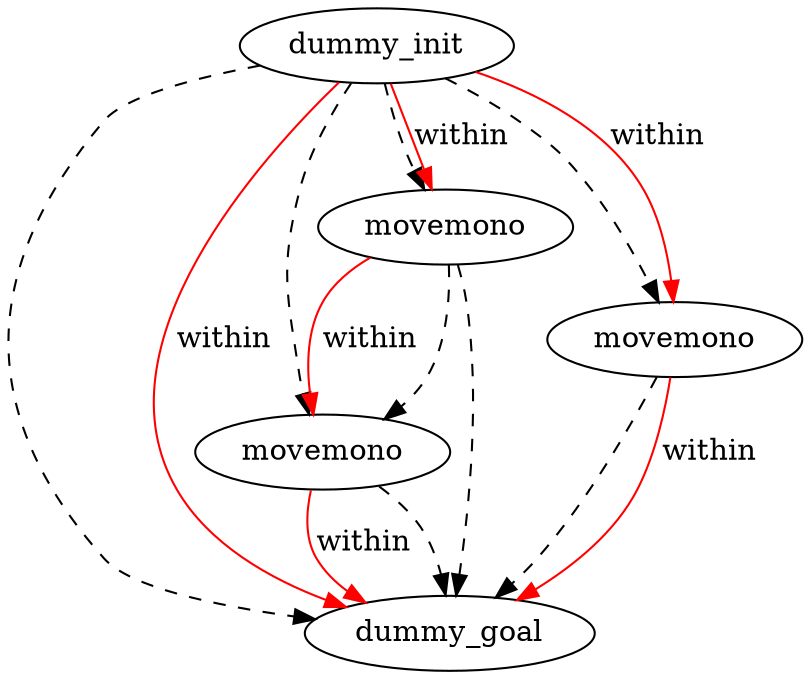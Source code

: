 digraph {
	"f37de751-2ace-e707-c3da-33f6766793b4" [label=dummy_init]
	"5499991c-e3b7-9340-cd73-4a64d213ecd9" [label=dummy_goal]
	"660aa3ba-68c3-cb28-4a15-6fb931f47e8b" [label=movemono]
	"af1c3924-3fe8-2231-2791-9b120c48e5aa" [label=movemono]
	"67917f3d-87d4-3651-6aaa-cc586d132092" [label=movemono]
	"f37de751-2ace-e707-c3da-33f6766793b4" -> "5499991c-e3b7-9340-cd73-4a64d213ecd9" [color=black style=dashed]
	"f37de751-2ace-e707-c3da-33f6766793b4" -> "67917f3d-87d4-3651-6aaa-cc586d132092" [color=black style=dashed]
	"660aa3ba-68c3-cb28-4a15-6fb931f47e8b" -> "5499991c-e3b7-9340-cd73-4a64d213ecd9" [color=black style=dashed]
	"f37de751-2ace-e707-c3da-33f6766793b4" -> "af1c3924-3fe8-2231-2791-9b120c48e5aa" [color=black style=dashed]
	"67917f3d-87d4-3651-6aaa-cc586d132092" -> "660aa3ba-68c3-cb28-4a15-6fb931f47e8b" [color=black style=dashed]
	"af1c3924-3fe8-2231-2791-9b120c48e5aa" -> "5499991c-e3b7-9340-cd73-4a64d213ecd9" [color=black style=dashed]
	"f37de751-2ace-e707-c3da-33f6766793b4" -> "660aa3ba-68c3-cb28-4a15-6fb931f47e8b" [color=black style=dashed]
	"67917f3d-87d4-3651-6aaa-cc586d132092" -> "5499991c-e3b7-9340-cd73-4a64d213ecd9" [color=black style=dashed]
	"660aa3ba-68c3-cb28-4a15-6fb931f47e8b" -> "5499991c-e3b7-9340-cd73-4a64d213ecd9" [label=within color=red]
	"f37de751-2ace-e707-c3da-33f6766793b4" -> "af1c3924-3fe8-2231-2791-9b120c48e5aa" [label=within color=red]
	"af1c3924-3fe8-2231-2791-9b120c48e5aa" -> "5499991c-e3b7-9340-cd73-4a64d213ecd9" [label=within color=red]
	"67917f3d-87d4-3651-6aaa-cc586d132092" -> "660aa3ba-68c3-cb28-4a15-6fb931f47e8b" [label=within color=red]
	"f37de751-2ace-e707-c3da-33f6766793b4" -> "5499991c-e3b7-9340-cd73-4a64d213ecd9" [label=within color=red]
	"f37de751-2ace-e707-c3da-33f6766793b4" -> "67917f3d-87d4-3651-6aaa-cc586d132092" [label=within color=red]
}
